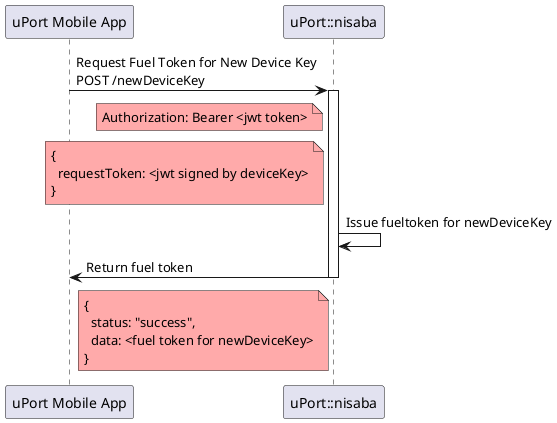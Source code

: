 @startuml
participant "uPort Mobile App" as uPort
participant "uPort::nisaba" as nisaba

uPort -> nisaba: Request Fuel Token for New Device Key\nPOST /newDeviceKey
note left of nisaba #FFAAAA
Authorization: Bearer <jwt token>
end note
note left of nisaba #FFAAAA
{
  requestToken: <jwt signed by deviceKey>
}
end note
activate nisaba
nisaba -> nisaba: Issue fueltoken for newDeviceKey
nisaba -> uPort: Return fuel token
note left of nisaba #FFAAAA
{
  status: "success",
  data: <fuel token for newDeviceKey>
}
end note
deactivate nisaba



@enduml